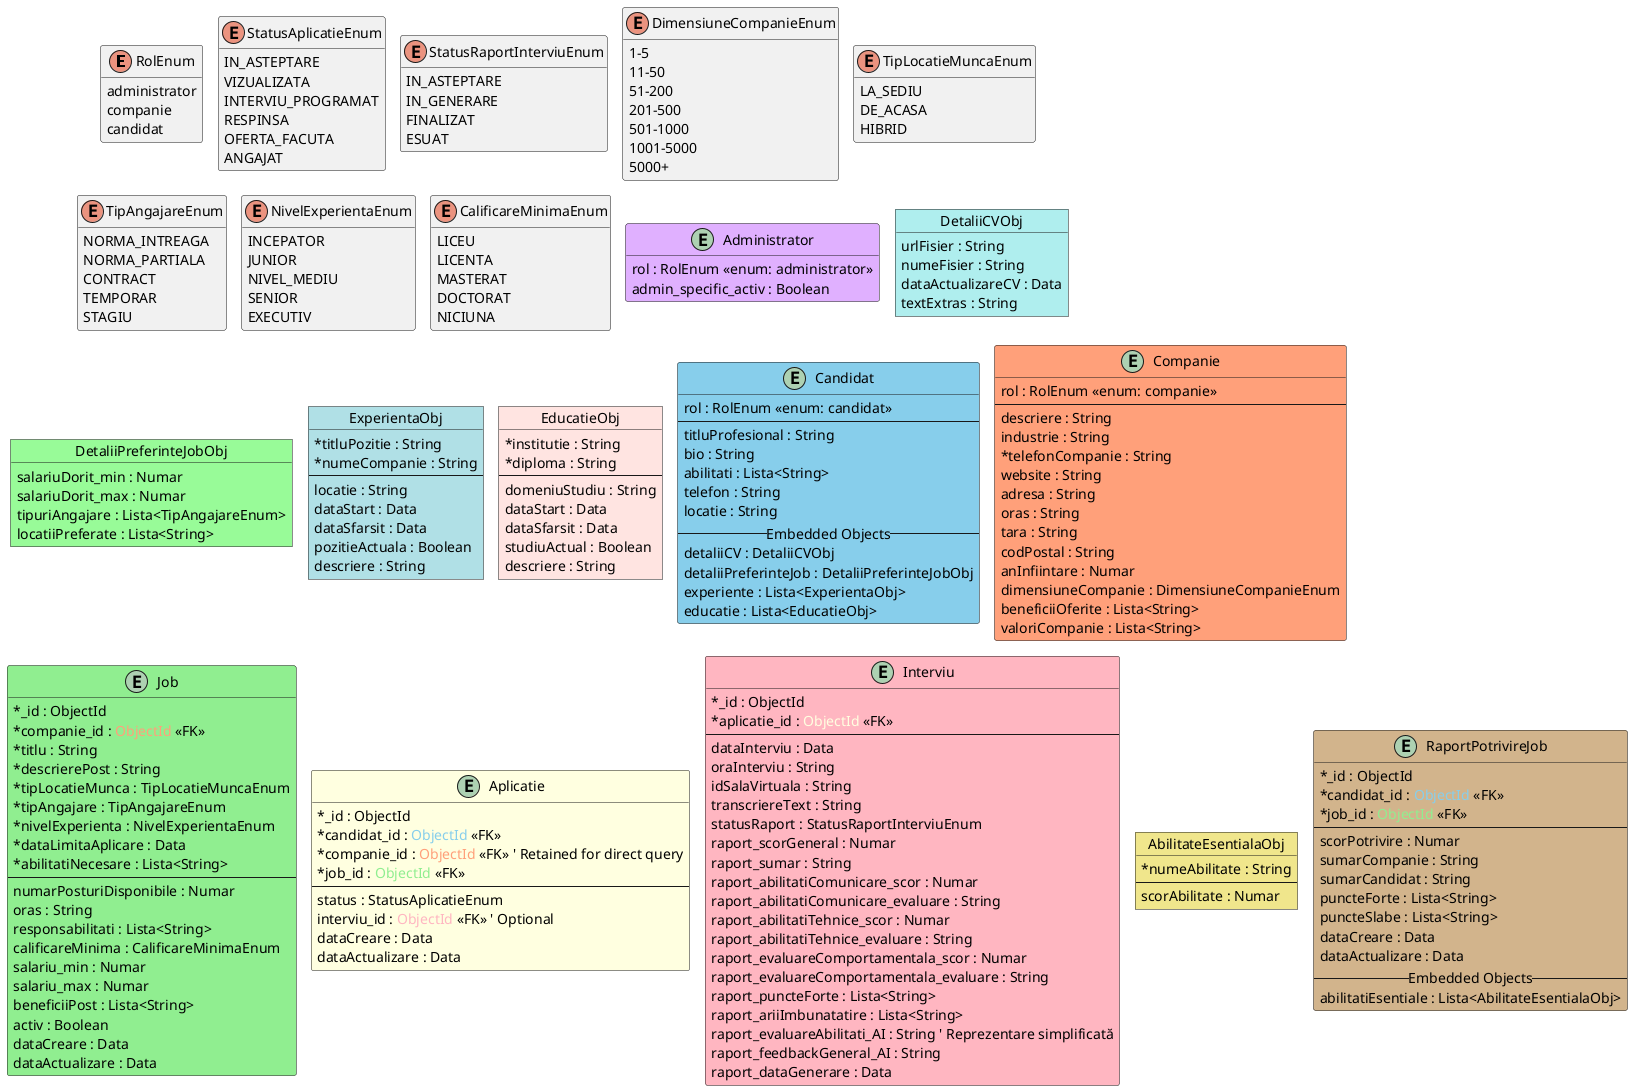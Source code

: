 @startuml
skinparam linetype ortho
skinparam nodesep 15
skinparam ranksep 15
hide empty members
skinparam classAttributeIconSize 0

!define AdminColor #E0B0FF
!define CandidatColor #87CEEB
!define CompanieColor #FFA07A
!define JobColor #90EE90
!define AplicatieColor #FFFFE0
!define InterviuColor #FFB6C1
!define RaportPotrivireJobColor #D2B48C

' Embedded Object Colors
!define DetaliuCVColor #AFEEEE
!define DetaliuPreferinteJobColor #98FB98
!define ExperientaColor #B0E0E6
!define EducatieColor #FFE4E1
!define AbilitateEsentialaColor #F0E68C

' Enums
enum RolEnum {
  administrator
  companie
  candidat
}

enum StatusAplicatieEnum {
  IN_ASTEPTARE
  VIZUALIZATA
  INTERVIU_PROGRAMAT
  RESPINSA
  OFERTA_FACUTA
  ANGAJAT
}

enum StatusRaportInterviuEnum {
  IN_ASTEPTARE
  IN_GENERARE
  FINALIZAT
  ESUAT
}

enum DimensiuneCompanieEnum {
  1-5
  11-50
  51-200
  201-500
  501-1000
  1001-5000
  5000+
}

enum TipLocatieMuncaEnum {
  LA_SEDIU
  DE_ACASA
  HIBRID
}

enum TipAngajareEnum {
  NORMA_INTREAGA
  NORMA_PARTIALA
  CONTRACT
  TEMPORAR
  STAGIU
}

enum NivelExperientaEnum {
  INCEPATOR
  JUNIOR
  NIVEL_MEDIU
  SENIOR
  EXECUTIV
}

enum CalificareMinimaEnum {
  LICEU
  LICENTA
  MASTERAT
  DOCTORAT
  NICIUNA
}

entity Administrator AdminColor {
  rol : RolEnum <<enum: administrator>>
  admin_specific_activ : Boolean
}

' Definitions for objects to be embedded within Candidat
object DetaliiCVObj DetaliuCVColor {
  urlFisier : String
  numeFisier : String
  dataActualizareCV : Data
  textExtras : String
}

object DetaliiPreferinteJobObj DetaliuPreferinteJobColor {
  salariuDorit_min : Numar
  salariuDorit_max : Numar
  tipuriAngajare : Lista<TipAngajareEnum>
  locatiiPreferate : Lista<String>
}

object ExperientaObj ExperientaColor {
  * titluPozitie : String
  * numeCompanie : String
  --
  locatie : String
  dataStart : Data
  dataSfarsit : Data
  pozitieActuala : Boolean
  descriere : String
}

object EducatieObj EducatieColor {
  * institutie : String
  * diploma : String
  --
  domeniuStudiu : String
  dataStart : Data
  dataSfarsit : Data
  studiuActual : Boolean
  descriere : String
}

entity Candidat CandidatColor {
  rol : RolEnum <<enum: candidat>>
  --
  titluProfesional : String
  bio : String
  abilitati : Lista<String>
  telefon : String
  locatie : String
  -- Embedded Objects --
  detaliiCV : DetaliiCVObj
  detaliiPreferinteJob : DetaliiPreferinteJobObj
  experiente : Lista<ExperientaObj>
  educatie : Lista<EducatieObj>
}

entity Companie CompanieColor {
  rol : RolEnum <<enum: companie>>
  --
  descriere : String
  industrie : String
  * telefonCompanie : String
  website : String
  adresa : String
  oras : String
  tara : String
  codPostal : String
  anInfiintare : Numar
  dimensiuneCompanie : DimensiuneCompanieEnum
  beneficiiOferite : Lista<String>
  valoriCompanie : Lista<String>
}

entity Job JobColor {
  * _id : ObjectId
  * companie_id : <font color=CompanieColor>ObjectId</font> <<FK>>
  * titlu : String
  * descrierePost : String
  * tipLocatieMunca : TipLocatieMuncaEnum
  * tipAngajare : TipAngajareEnum
  * nivelExperienta : NivelExperientaEnum
  * dataLimitaAplicare : Data
  * abilitatiNecesare : Lista<String>
  --
  numarPosturiDisponibile : Numar
  oras : String
  responsabilitati : Lista<String>
  calificareMinima : CalificareMinimaEnum
  salariu_min : Numar
  salariu_max : Numar
  beneficiiPost : Lista<String>
  activ : Boolean
  dataCreare : Data
  dataActualizare : Data
}

entity Aplicatie AplicatieColor {
  * _id : ObjectId
  * candidat_id : <font color=CandidatColor>ObjectId</font> <<FK>>
  * companie_id : <font color=CompanieColor>ObjectId</font> <<FK>> ' Retained for direct query
  * job_id : <font color=JobColor>ObjectId</font> <<FK>>
  --
  status : StatusAplicatieEnum
  interviu_id : <font color=InterviuColor>ObjectId</font> <<FK>> ' Optional
  dataCreare : Data
  dataActualizare : Data
}

entity Interviu InterviuColor {
  * _id : ObjectId
  * aplicatie_id : <font color=AplicatieColor>ObjectId</font> <<FK>>
  --
  dataInterviu : Data
  oraInterviu : String
  idSalaVirtuala : String
  transcriereText : String
  statusRaport : StatusRaportInterviuEnum
  ' Integrated report fields
  raport_scorGeneral : Numar
  raport_sumar : String
  raport_abilitatiComunicare_scor : Numar
  raport_abilitatiComunicare_evaluare : String
  raport_abilitatiTehnice_scor : Numar
  raport_abilitatiTehnice_evaluare : String
  raport_evaluareComportamentala_scor : Numar
  raport_evaluareComportamentala_evaluare : String
  raport_puncteForte : Lista<String>
  raport_ariiImbunatatire : Lista<String>
  raport_evaluareAbilitati_AI : String ' Reprezentare simplificată
  raport_feedbackGeneral_AI : String
  raport_dataGenerare : Data
}

' Definition for objects to be embedded within RaportPotrivireJob
object AbilitateEsentialaObj AbilitateEsentialaColor {
  * numeAbilitate : String
  --
  scorAbilitate : Numar
}

entity RaportPotrivireJob RaportPotrivireJobColor {
  * _id : ObjectId
  * candidat_id : <font color=CandidatColor>ObjectId</font> <<FK>>
  * job_id : <font color=JobColor>ObjectId</font> <<FK>>
  --
  scorPotrivire : Numar
  sumarCompanie : String
  sumarCandidat : String
  puncteForte : Lista<String>
  puncteSlabe : Lista<String>
  dataCreare : Data
  dataActualizare : Data
  -- Embedded Objects --
  abilitatiEsentiale : Lista<AbilitateEsentialaObj>
}

@enduml